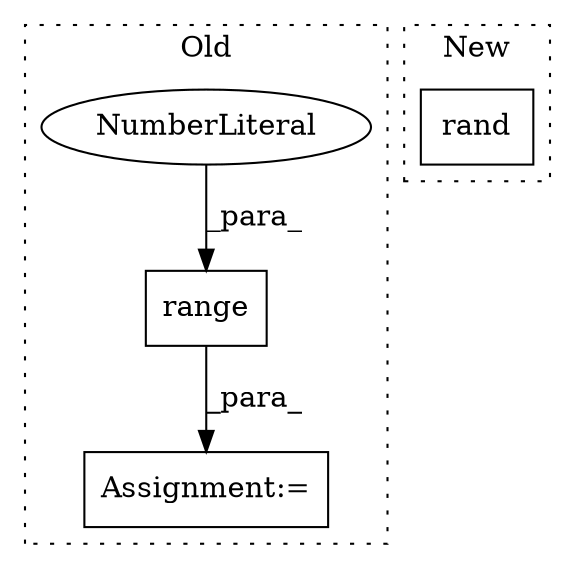 digraph G {
subgraph cluster0 {
1 [label="range" a="32" s="16684,16692" l="6,1" shape="box"];
3 [label="NumberLiteral" a="34" s="16690" l="2" shape="ellipse"];
4 [label="Assignment:=" a="7" s="16623,16693" l="53,2" shape="box"];
label = "Old";
style="dotted";
}
subgraph cluster1 {
2 [label="rand" a="32" s="16939" l="6" shape="box"];
label = "New";
style="dotted";
}
1 -> 4 [label="_para_"];
3 -> 1 [label="_para_"];
}